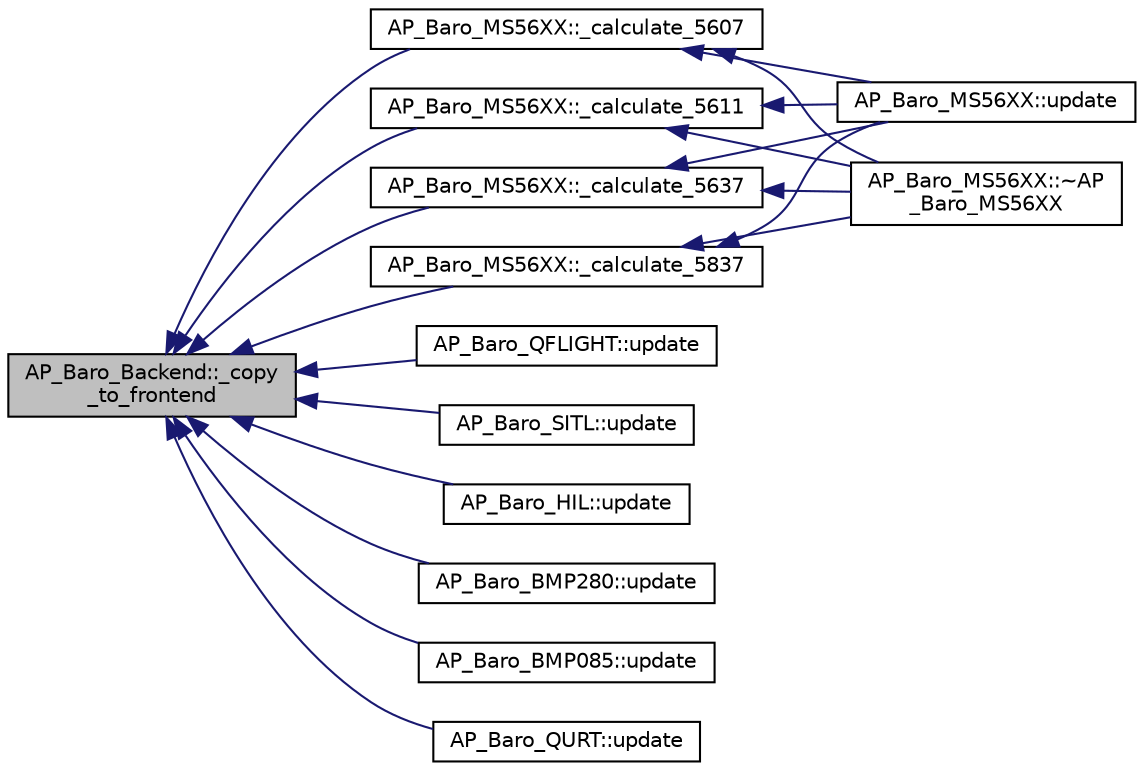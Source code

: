 digraph "AP_Baro_Backend::_copy_to_frontend"
{
 // INTERACTIVE_SVG=YES
  edge [fontname="Helvetica",fontsize="10",labelfontname="Helvetica",labelfontsize="10"];
  node [fontname="Helvetica",fontsize="10",shape=record];
  rankdir="LR";
  Node1 [label="AP_Baro_Backend::_copy\l_to_frontend",height=0.2,width=0.4,color="black", fillcolor="grey75", style="filled", fontcolor="black"];
  Node1 -> Node2 [dir="back",color="midnightblue",fontsize="10",style="solid",fontname="Helvetica"];
  Node2 [label="AP_Baro_MS56XX::_calculate_5607",height=0.2,width=0.4,color="black", fillcolor="white", style="filled",URL="$classAP__Baro__MS56XX.html#aa2bb35da04fd956c76ec0fc651cd774c"];
  Node2 -> Node3 [dir="back",color="midnightblue",fontsize="10",style="solid",fontname="Helvetica"];
  Node3 [label="AP_Baro_MS56XX::update",height=0.2,width=0.4,color="black", fillcolor="white", style="filled",URL="$classAP__Baro__MS56XX.html#a4889a37ba66d884332e79a010c4ea5fc"];
  Node2 -> Node4 [dir="back",color="midnightblue",fontsize="10",style="solid",fontname="Helvetica"];
  Node4 [label="AP_Baro_MS56XX::~AP\l_Baro_MS56XX",height=0.2,width=0.4,color="black", fillcolor="white", style="filled",URL="$classAP__Baro__MS56XX.html#a355a33a0b35cdf084ae22c85978492a2"];
  Node1 -> Node5 [dir="back",color="midnightblue",fontsize="10",style="solid",fontname="Helvetica"];
  Node5 [label="AP_Baro_MS56XX::_calculate_5611",height=0.2,width=0.4,color="black", fillcolor="white", style="filled",URL="$classAP__Baro__MS56XX.html#af8635c47c73956a5ce4469f081968322"];
  Node5 -> Node3 [dir="back",color="midnightblue",fontsize="10",style="solid",fontname="Helvetica"];
  Node5 -> Node4 [dir="back",color="midnightblue",fontsize="10",style="solid",fontname="Helvetica"];
  Node1 -> Node6 [dir="back",color="midnightblue",fontsize="10",style="solid",fontname="Helvetica"];
  Node6 [label="AP_Baro_MS56XX::_calculate_5637",height=0.2,width=0.4,color="black", fillcolor="white", style="filled",URL="$classAP__Baro__MS56XX.html#a059118db2bee1a2a01915252e9080d24"];
  Node6 -> Node3 [dir="back",color="midnightblue",fontsize="10",style="solid",fontname="Helvetica"];
  Node6 -> Node4 [dir="back",color="midnightblue",fontsize="10",style="solid",fontname="Helvetica"];
  Node1 -> Node7 [dir="back",color="midnightblue",fontsize="10",style="solid",fontname="Helvetica"];
  Node7 [label="AP_Baro_MS56XX::_calculate_5837",height=0.2,width=0.4,color="black", fillcolor="white", style="filled",URL="$classAP__Baro__MS56XX.html#a8198808f755e156e6c1c3cc042a6ca8c"];
  Node7 -> Node3 [dir="back",color="midnightblue",fontsize="10",style="solid",fontname="Helvetica"];
  Node7 -> Node4 [dir="back",color="midnightblue",fontsize="10",style="solid",fontname="Helvetica"];
  Node1 -> Node8 [dir="back",color="midnightblue",fontsize="10",style="solid",fontname="Helvetica"];
  Node8 [label="AP_Baro_QFLIGHT::update",height=0.2,width=0.4,color="black", fillcolor="white", style="filled",URL="$classAP__Baro__QFLIGHT.html#a87de2c362771fca83e4e5c08fc93d018"];
  Node1 -> Node9 [dir="back",color="midnightblue",fontsize="10",style="solid",fontname="Helvetica"];
  Node9 [label="AP_Baro_SITL::update",height=0.2,width=0.4,color="black", fillcolor="white", style="filled",URL="$classAP__Baro__SITL.html#a6d8b378858c35cf79aa58a7872508696"];
  Node1 -> Node10 [dir="back",color="midnightblue",fontsize="10",style="solid",fontname="Helvetica"];
  Node10 [label="AP_Baro_HIL::update",height=0.2,width=0.4,color="black", fillcolor="white", style="filled",URL="$classAP__Baro__HIL.html#ae8fa8144136d020a776337f27c7cf7fa"];
  Node1 -> Node11 [dir="back",color="midnightblue",fontsize="10",style="solid",fontname="Helvetica"];
  Node11 [label="AP_Baro_BMP280::update",height=0.2,width=0.4,color="black", fillcolor="white", style="filled",URL="$classAP__Baro__BMP280.html#a8b94e6e39c08d37d40bb61e4d52224a0"];
  Node1 -> Node12 [dir="back",color="midnightblue",fontsize="10",style="solid",fontname="Helvetica"];
  Node12 [label="AP_Baro_BMP085::update",height=0.2,width=0.4,color="black", fillcolor="white", style="filled",URL="$classAP__Baro__BMP085.html#a2aa3463e9e908fef68b1f5ab699f1357"];
  Node1 -> Node13 [dir="back",color="midnightblue",fontsize="10",style="solid",fontname="Helvetica"];
  Node13 [label="AP_Baro_QURT::update",height=0.2,width=0.4,color="black", fillcolor="white", style="filled",URL="$classAP__Baro__QURT.html#a0fcf7200e45cf12f5eb93e6598e6406f"];
}
